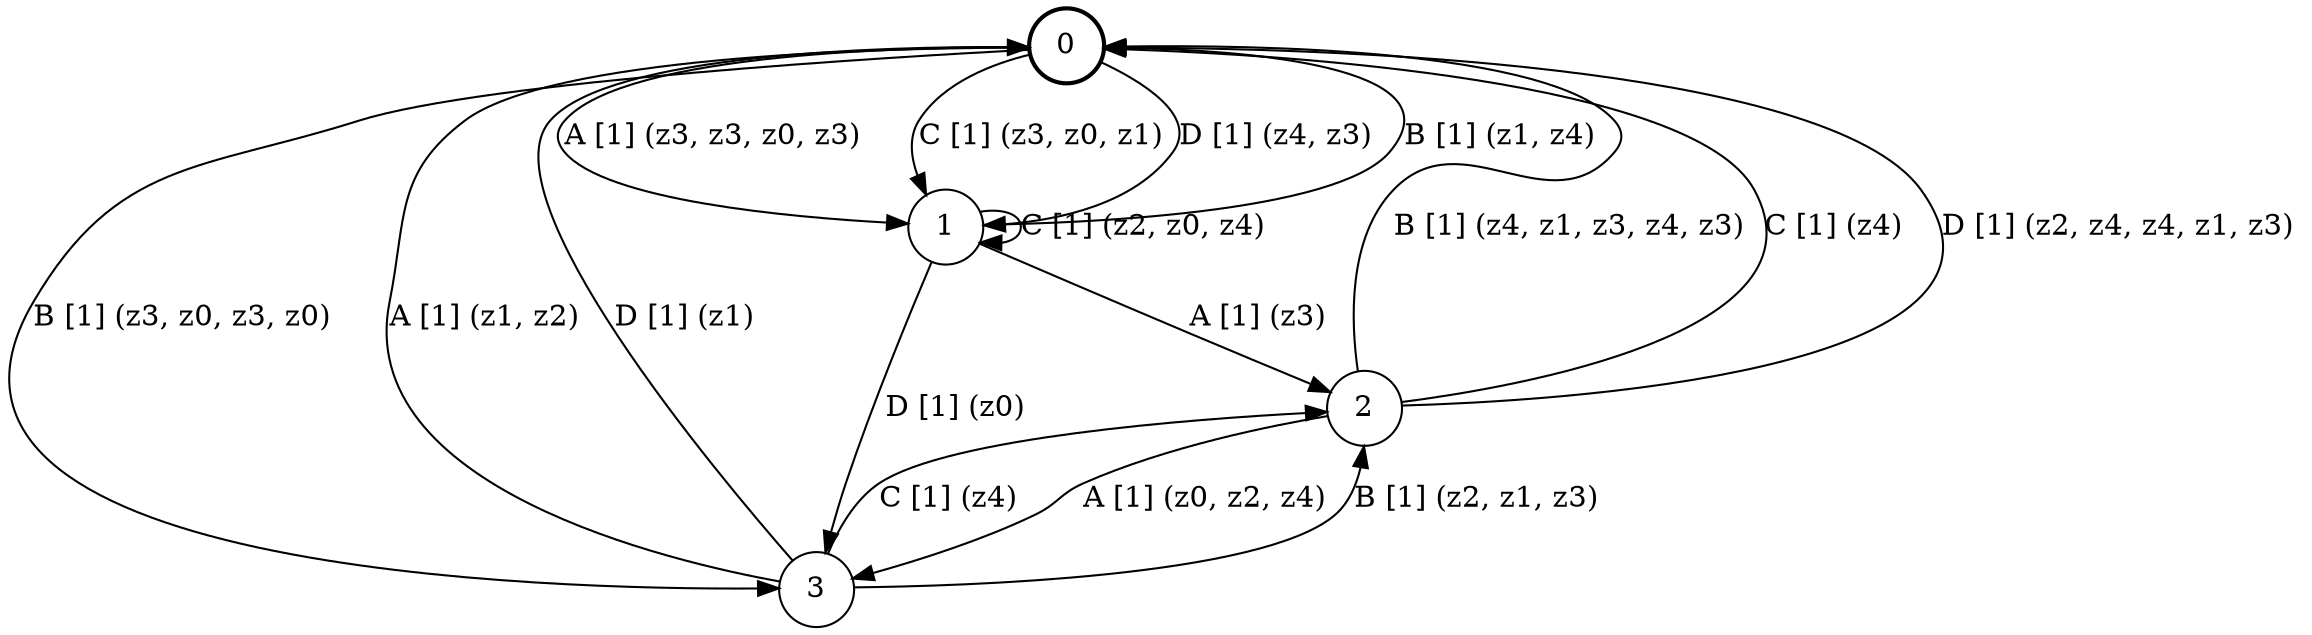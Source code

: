 # generated file, don't try to modify
# command: dot -Tpng <filename> > tree.png
digraph Automaton {
    node [shape = circle];
    0 [style = "bold"];
    0 -> 1 [label = "A [1] (z3, z3, z0, z3) "];
    0 -> 3 [label = "B [1] (z3, z0, z3, z0) "];
    0 -> 1 [label = "C [1] (z3, z0, z1) "];
    0 -> 1 [label = "D [1] (z4, z3) "];
    1 -> 2 [label = "A [1] (z3) "];
    1 -> 0 [label = "B [1] (z1, z4) "];
    1 -> 1 [label = "C [1] (z2, z0, z4) "];
    1 -> 3 [label = "D [1] (z0) "];
    2 -> 3 [label = "A [1] (z0, z2, z4) "];
    2 -> 0 [label = "B [1] (z4, z1, z3, z4, z3) "];
    2 -> 0 [label = "C [1] (z4) "];
    2 -> 0 [label = "D [1] (z2, z4, z4, z1, z3) "];
    3 -> 0 [label = "A [1] (z1, z2) "];
    3 -> 2 [label = "B [1] (z2, z1, z3) "];
    3 -> 2 [label = "C [1] (z4) "];
    3 -> 0 [label = "D [1] (z1) "];
}
